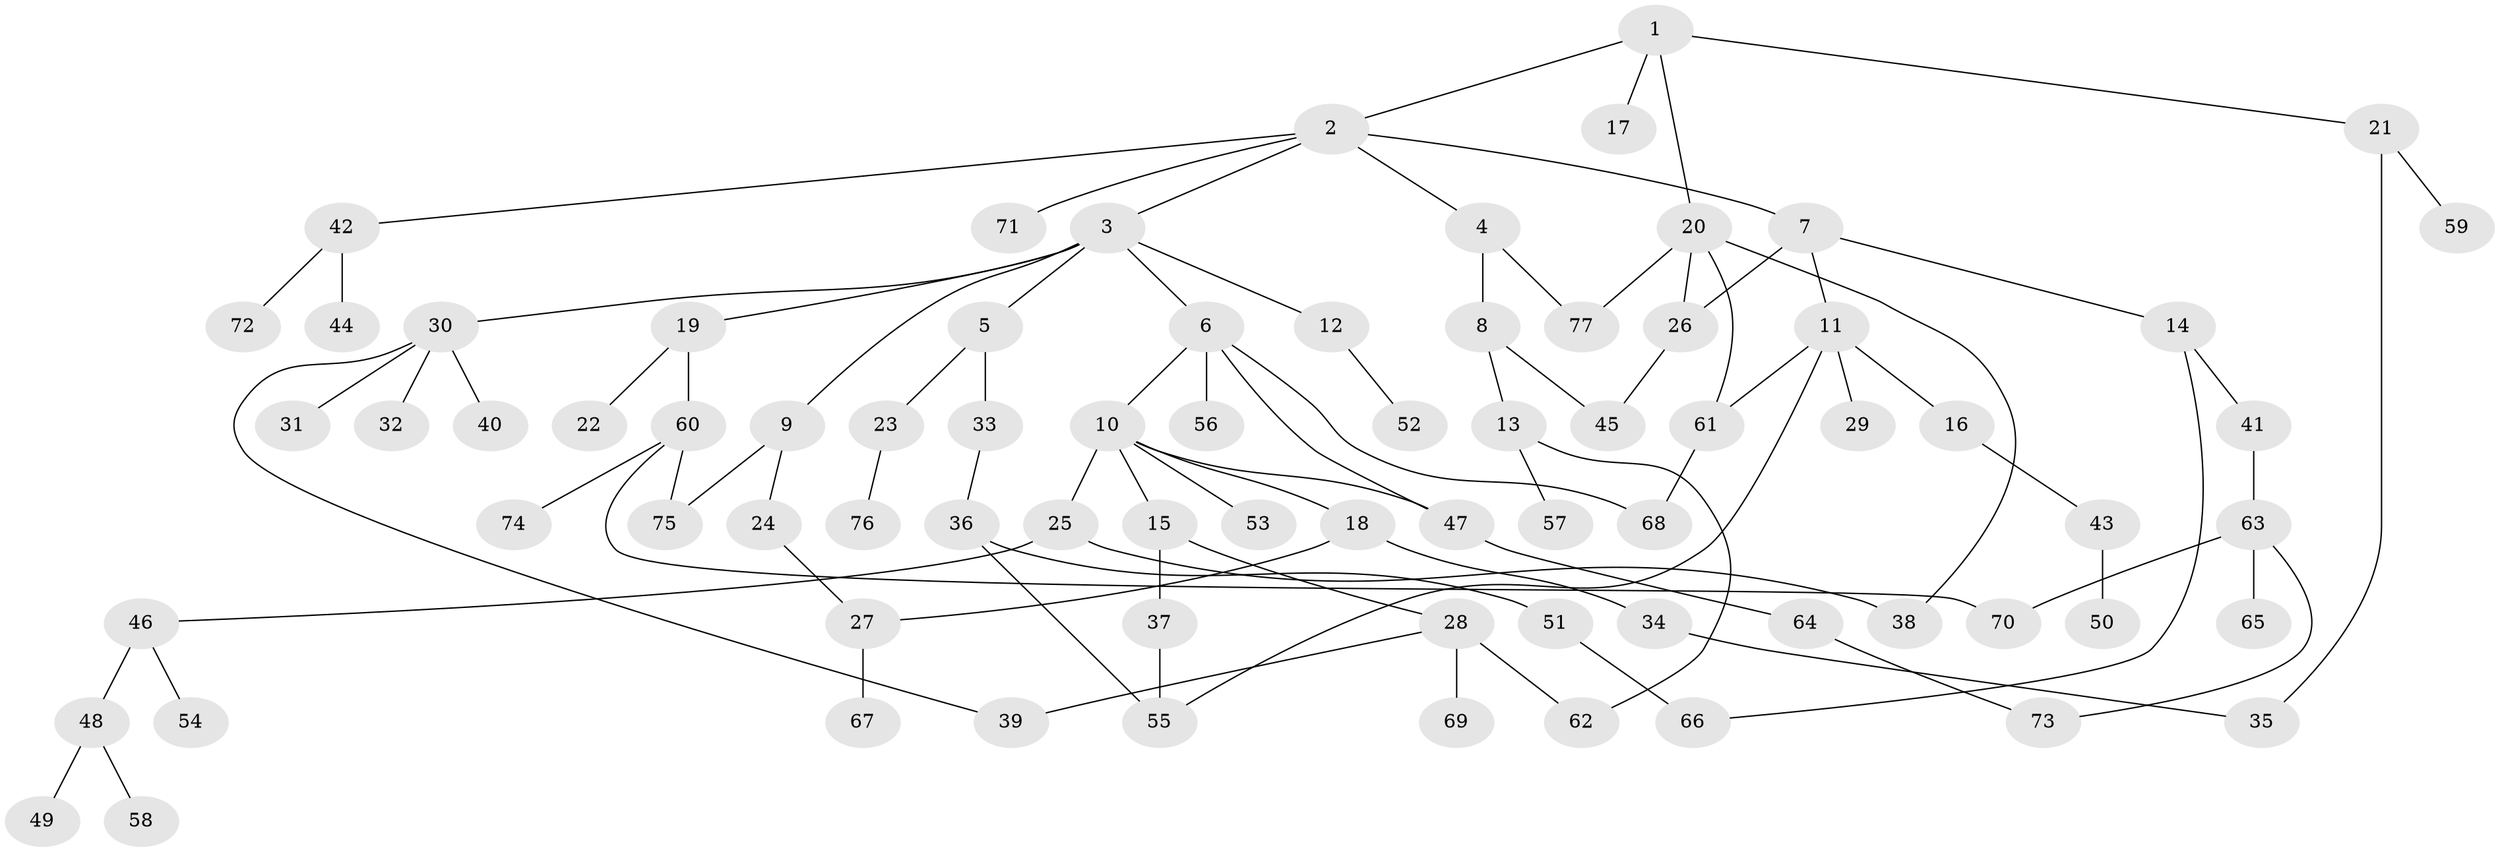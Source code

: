 // coarse degree distribution, {3: 0.2653061224489796, 5: 0.02040816326530612, 10: 0.02040816326530612, 4: 0.12244897959183673, 7: 0.02040816326530612, 6: 0.04081632653061224, 1: 0.3469387755102041, 2: 0.16326530612244897}
// Generated by graph-tools (version 1.1) at 2025/51/02/27/25 19:51:40]
// undirected, 77 vertices, 93 edges
graph export_dot {
graph [start="1"]
  node [color=gray90,style=filled];
  1;
  2;
  3;
  4;
  5;
  6;
  7;
  8;
  9;
  10;
  11;
  12;
  13;
  14;
  15;
  16;
  17;
  18;
  19;
  20;
  21;
  22;
  23;
  24;
  25;
  26;
  27;
  28;
  29;
  30;
  31;
  32;
  33;
  34;
  35;
  36;
  37;
  38;
  39;
  40;
  41;
  42;
  43;
  44;
  45;
  46;
  47;
  48;
  49;
  50;
  51;
  52;
  53;
  54;
  55;
  56;
  57;
  58;
  59;
  60;
  61;
  62;
  63;
  64;
  65;
  66;
  67;
  68;
  69;
  70;
  71;
  72;
  73;
  74;
  75;
  76;
  77;
  1 -- 2;
  1 -- 17;
  1 -- 20;
  1 -- 21;
  2 -- 3;
  2 -- 4;
  2 -- 7;
  2 -- 42;
  2 -- 71;
  3 -- 5;
  3 -- 6;
  3 -- 9;
  3 -- 12;
  3 -- 19;
  3 -- 30;
  4 -- 8;
  4 -- 77;
  5 -- 23;
  5 -- 33;
  6 -- 10;
  6 -- 47;
  6 -- 56;
  6 -- 68;
  7 -- 11;
  7 -- 14;
  7 -- 26;
  8 -- 13;
  8 -- 45;
  9 -- 24;
  9 -- 75;
  10 -- 15;
  10 -- 18;
  10 -- 25;
  10 -- 53;
  10 -- 47;
  11 -- 16;
  11 -- 29;
  11 -- 61;
  11 -- 55;
  12 -- 52;
  13 -- 57;
  13 -- 62;
  14 -- 41;
  14 -- 66;
  15 -- 28;
  15 -- 37;
  16 -- 43;
  18 -- 34;
  18 -- 27;
  19 -- 22;
  19 -- 60;
  20 -- 77;
  20 -- 61;
  20 -- 26;
  20 -- 38;
  21 -- 35;
  21 -- 59;
  23 -- 76;
  24 -- 27;
  25 -- 38;
  25 -- 46;
  26 -- 45;
  27 -- 67;
  28 -- 62;
  28 -- 69;
  28 -- 39;
  30 -- 31;
  30 -- 32;
  30 -- 39;
  30 -- 40;
  33 -- 36;
  34 -- 35;
  36 -- 51;
  36 -- 55;
  37 -- 55;
  41 -- 63;
  42 -- 44;
  42 -- 72;
  43 -- 50;
  46 -- 48;
  46 -- 54;
  47 -- 64;
  48 -- 49;
  48 -- 58;
  51 -- 66;
  60 -- 70;
  60 -- 74;
  60 -- 75;
  61 -- 68;
  63 -- 65;
  63 -- 73;
  63 -- 70;
  64 -- 73;
}
